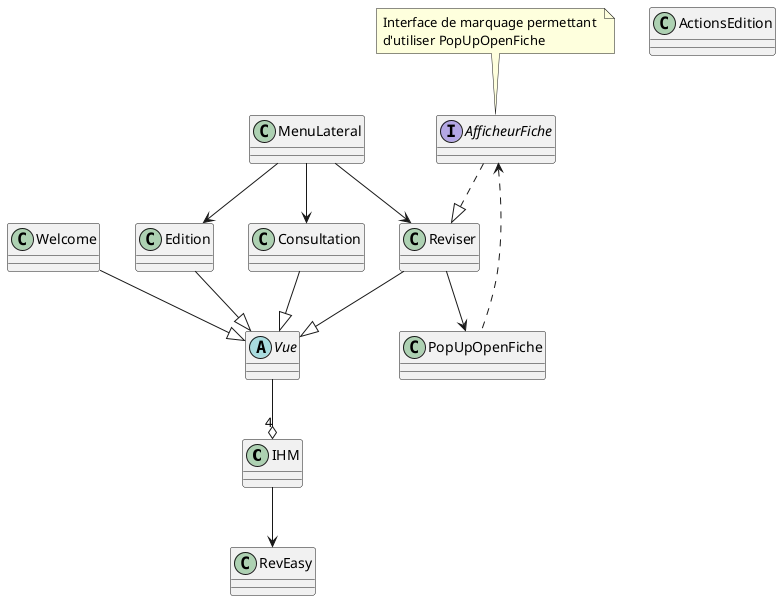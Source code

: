 @startuml OrgaVue

class IHM {

}

abstract class Vue {

}

interface AfficheurFiche {

}

class PopUpOpenFiche {

}

class ActionsEdition {

}

class RevEasy {

}

Vue --o "4" IHM


Welcome --|> Vue
Edition --|> Vue
Consultation --|> Vue
Reviser --|> Vue
MenuLateral --> Edition
MenuLateral --> Consultation
MenuLateral --> Reviser
AfficheurFiche ..|> Reviser
Reviser --> PopUpOpenFiche
AfficheurFiche <.. PopUpOpenFiche

IHM --> RevEasy

note "Interface de marquage permettant \nd'utiliser PopUpOpenFiche" as N1

N1 .. AfficheurFiche